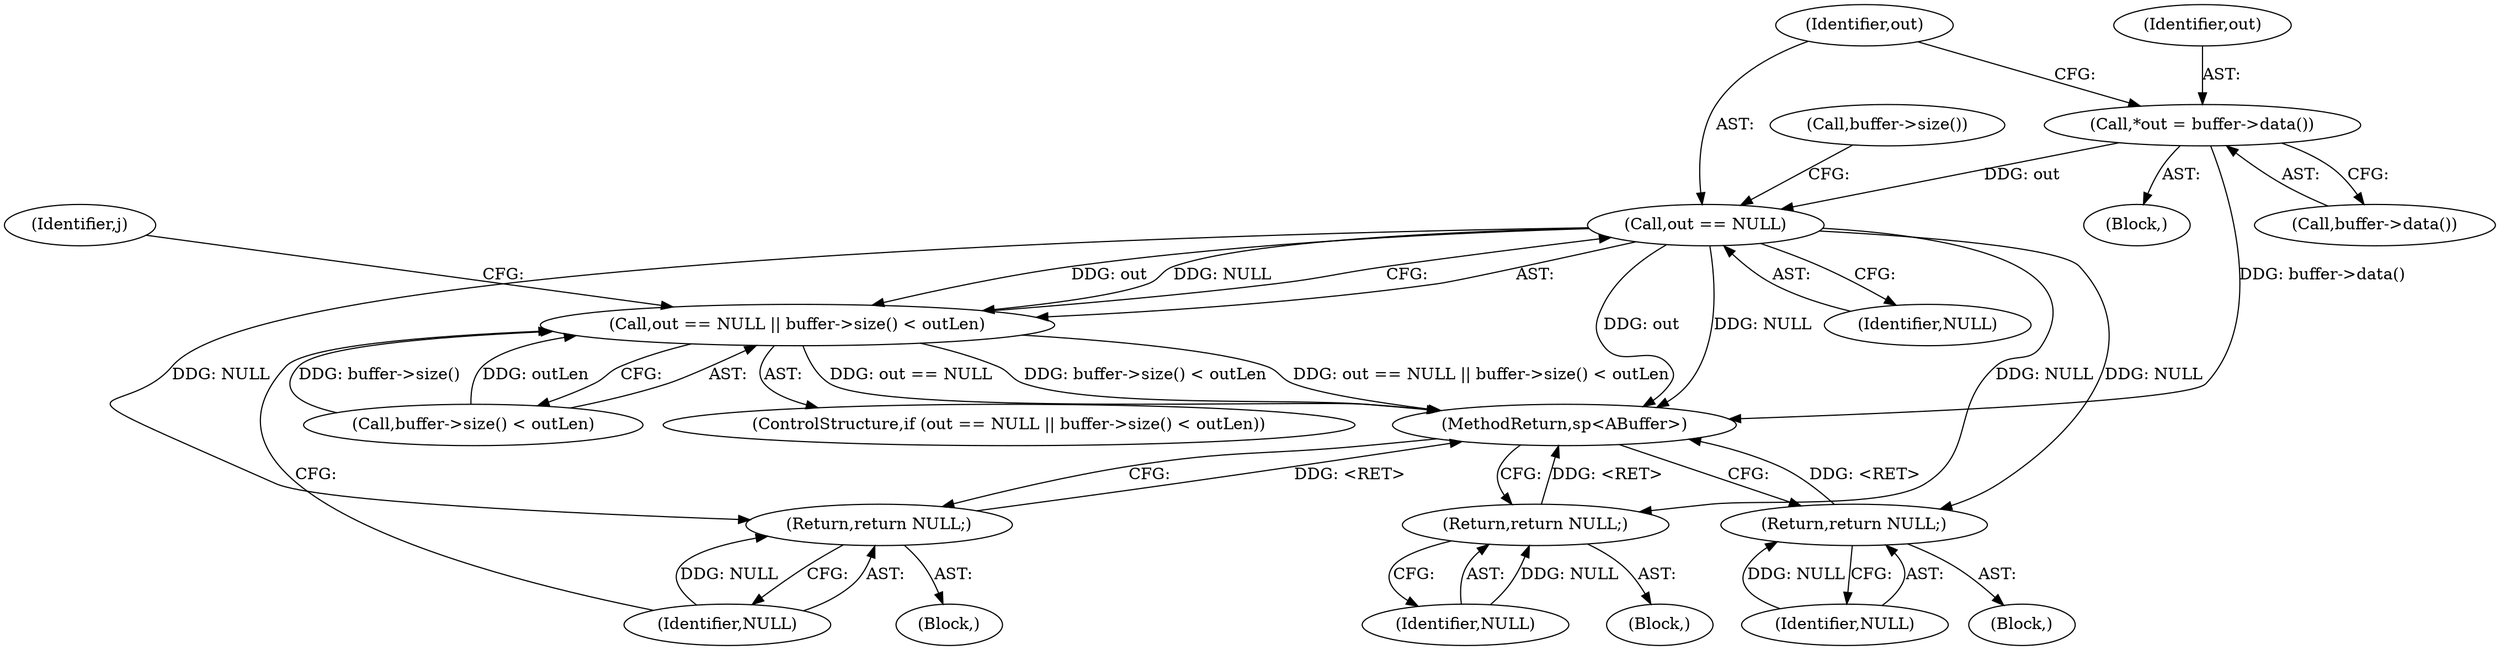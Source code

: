 digraph "0_Android_552a3b5df2a6876d10da20f72e4cc0d44ac2c790@pointer" {
"1000184" [label="(Call,*out = buffer->data())"];
"1000189" [label="(Call,out == NULL)"];
"1000188" [label="(Call,out == NULL || buffer->size() < outLen)"];
"1000196" [label="(Return,return NULL;)"];
"1000296" [label="(Return,return NULL;)"];
"1000307" [label="(Return,return NULL;)"];
"1000197" [label="(Identifier,NULL)"];
"1000191" [label="(Identifier,NULL)"];
"1000296" [label="(Return,return NULL;)"];
"1000195" [label="(Block,)"];
"1000297" [label="(Identifier,NULL)"];
"1000193" [label="(Call,buffer->size())"];
"1000306" [label="(Block,)"];
"1000200" [label="(Identifier,j)"];
"1000189" [label="(Call,out == NULL)"];
"1000190" [label="(Identifier,out)"];
"1000188" [label="(Call,out == NULL || buffer->size() < outLen)"];
"1000295" [label="(Block,)"];
"1000187" [label="(ControlStructure,if (out == NULL || buffer->size() < outLen))"];
"1000308" [label="(Identifier,NULL)"];
"1000192" [label="(Call,buffer->size() < outLen)"];
"1000184" [label="(Call,*out = buffer->data())"];
"1000185" [label="(Identifier,out)"];
"1000374" [label="(MethodReturn,sp<ABuffer>)"];
"1000307" [label="(Return,return NULL;)"];
"1000102" [label="(Block,)"];
"1000186" [label="(Call,buffer->data())"];
"1000196" [label="(Return,return NULL;)"];
"1000184" -> "1000102"  [label="AST: "];
"1000184" -> "1000186"  [label="CFG: "];
"1000185" -> "1000184"  [label="AST: "];
"1000186" -> "1000184"  [label="AST: "];
"1000190" -> "1000184"  [label="CFG: "];
"1000184" -> "1000374"  [label="DDG: buffer->data()"];
"1000184" -> "1000189"  [label="DDG: out"];
"1000189" -> "1000188"  [label="AST: "];
"1000189" -> "1000191"  [label="CFG: "];
"1000190" -> "1000189"  [label="AST: "];
"1000191" -> "1000189"  [label="AST: "];
"1000193" -> "1000189"  [label="CFG: "];
"1000188" -> "1000189"  [label="CFG: "];
"1000189" -> "1000374"  [label="DDG: out"];
"1000189" -> "1000374"  [label="DDG: NULL"];
"1000189" -> "1000188"  [label="DDG: out"];
"1000189" -> "1000188"  [label="DDG: NULL"];
"1000189" -> "1000196"  [label="DDG: NULL"];
"1000189" -> "1000296"  [label="DDG: NULL"];
"1000189" -> "1000307"  [label="DDG: NULL"];
"1000188" -> "1000187"  [label="AST: "];
"1000188" -> "1000192"  [label="CFG: "];
"1000192" -> "1000188"  [label="AST: "];
"1000197" -> "1000188"  [label="CFG: "];
"1000200" -> "1000188"  [label="CFG: "];
"1000188" -> "1000374"  [label="DDG: buffer->size() < outLen"];
"1000188" -> "1000374"  [label="DDG: out == NULL || buffer->size() < outLen"];
"1000188" -> "1000374"  [label="DDG: out == NULL"];
"1000192" -> "1000188"  [label="DDG: buffer->size()"];
"1000192" -> "1000188"  [label="DDG: outLen"];
"1000196" -> "1000195"  [label="AST: "];
"1000196" -> "1000197"  [label="CFG: "];
"1000197" -> "1000196"  [label="AST: "];
"1000374" -> "1000196"  [label="CFG: "];
"1000196" -> "1000374"  [label="DDG: <RET>"];
"1000197" -> "1000196"  [label="DDG: NULL"];
"1000296" -> "1000295"  [label="AST: "];
"1000296" -> "1000297"  [label="CFG: "];
"1000297" -> "1000296"  [label="AST: "];
"1000374" -> "1000296"  [label="CFG: "];
"1000296" -> "1000374"  [label="DDG: <RET>"];
"1000297" -> "1000296"  [label="DDG: NULL"];
"1000307" -> "1000306"  [label="AST: "];
"1000307" -> "1000308"  [label="CFG: "];
"1000308" -> "1000307"  [label="AST: "];
"1000374" -> "1000307"  [label="CFG: "];
"1000307" -> "1000374"  [label="DDG: <RET>"];
"1000308" -> "1000307"  [label="DDG: NULL"];
}
